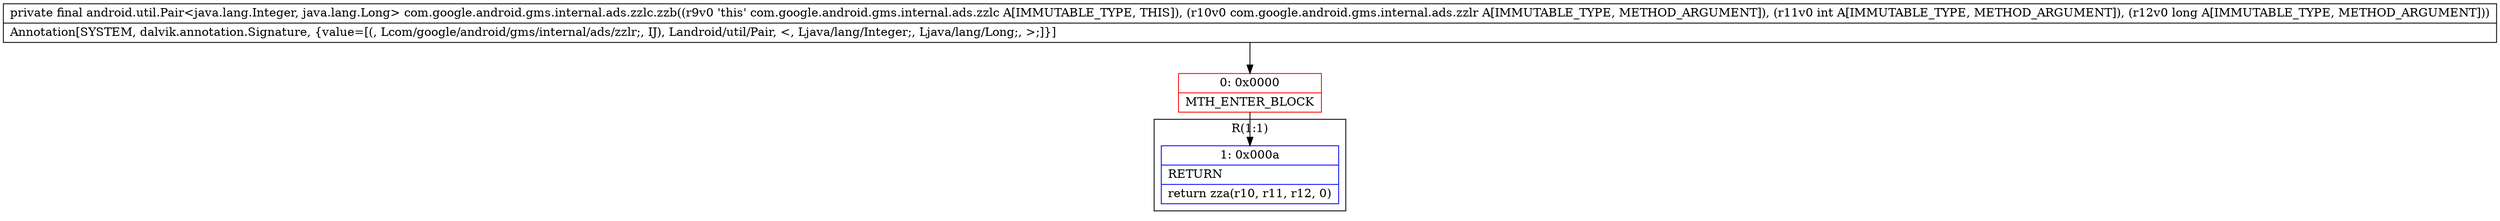 digraph "CFG forcom.google.android.gms.internal.ads.zzlc.zzb(Lcom\/google\/android\/gms\/internal\/ads\/zzlr;IJ)Landroid\/util\/Pair;" {
subgraph cluster_Region_1797933794 {
label = "R(1:1)";
node [shape=record,color=blue];
Node_1 [shape=record,label="{1\:\ 0x000a|RETURN\l|return zza(r10, r11, r12, 0)\l}"];
}
Node_0 [shape=record,color=red,label="{0\:\ 0x0000|MTH_ENTER_BLOCK\l}"];
MethodNode[shape=record,label="{private final android.util.Pair\<java.lang.Integer, java.lang.Long\> com.google.android.gms.internal.ads.zzlc.zzb((r9v0 'this' com.google.android.gms.internal.ads.zzlc A[IMMUTABLE_TYPE, THIS]), (r10v0 com.google.android.gms.internal.ads.zzlr A[IMMUTABLE_TYPE, METHOD_ARGUMENT]), (r11v0 int A[IMMUTABLE_TYPE, METHOD_ARGUMENT]), (r12v0 long A[IMMUTABLE_TYPE, METHOD_ARGUMENT]))  | Annotation[SYSTEM, dalvik.annotation.Signature, \{value=[(, Lcom\/google\/android\/gms\/internal\/ads\/zzlr;, IJ), Landroid\/util\/Pair, \<, Ljava\/lang\/Integer;, Ljava\/lang\/Long;, \>;]\}]\l}"];
MethodNode -> Node_0;
Node_0 -> Node_1;
}

